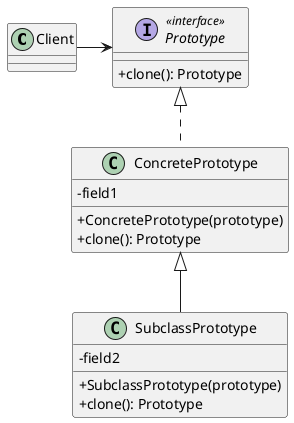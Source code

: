 @startuml Prototype Structure
skinparam ClassAttributeIconSize 0

class Client

interface Prototype <<interface>> {
  + clone(): Prototype
}

class ConcretePrototype implements Prototype {
  - field1
  + ConcretePrototype(prototype)
  + clone(): Prototype
}

class SubclassPrototype extends ConcretePrototype {
  - field2
  + SubclassPrototype(prototype)
  + clone(): Prototype
}

Client -> Prototype
@enduml